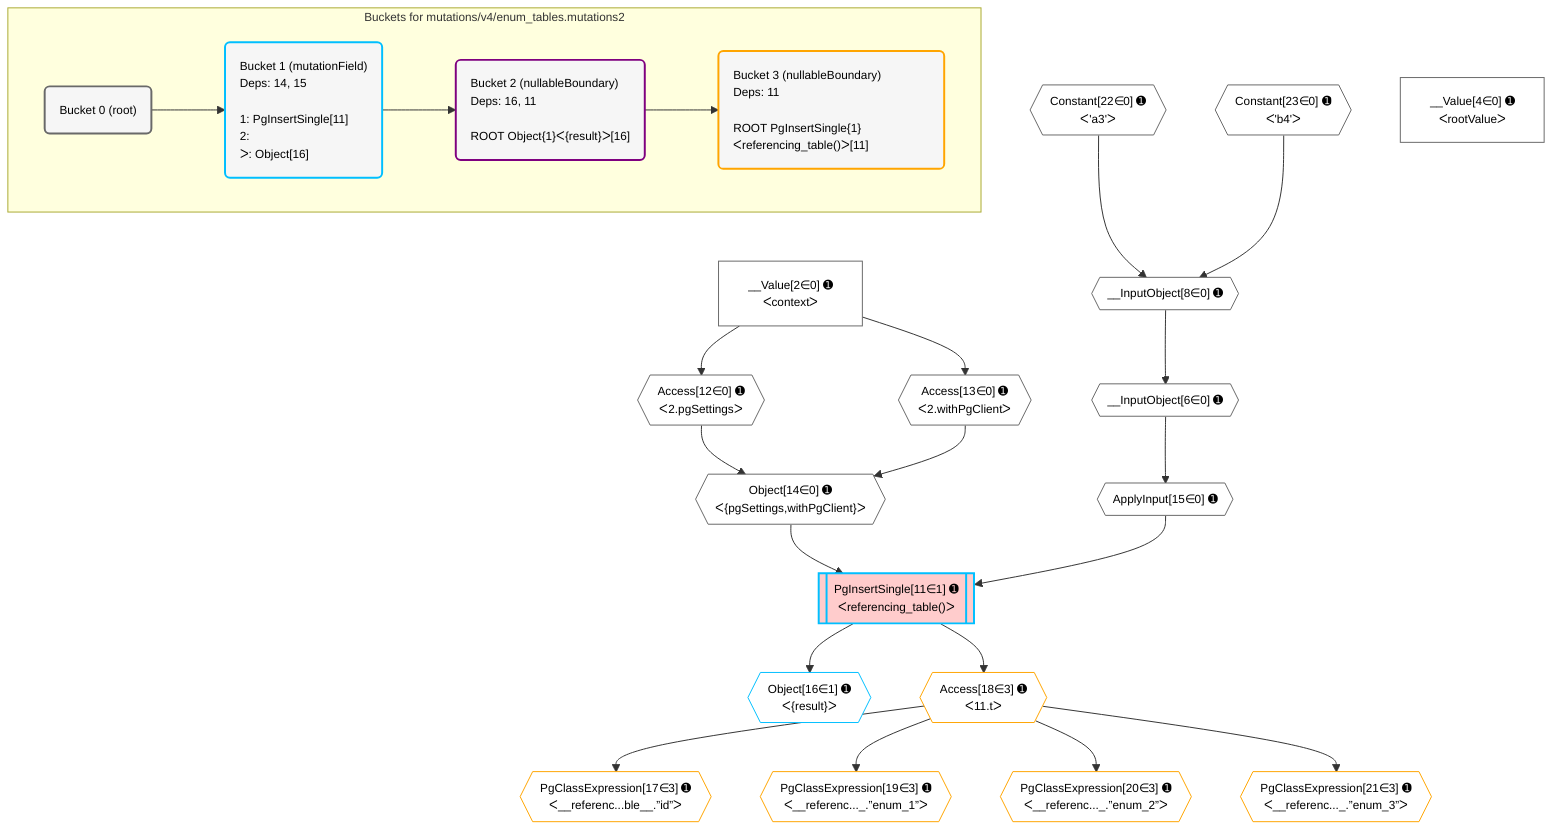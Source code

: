 %%{init: {'themeVariables': { 'fontSize': '12px'}}}%%
graph TD
    classDef path fill:#eee,stroke:#000,color:#000
    classDef plan fill:#fff,stroke-width:1px,color:#000
    classDef itemplan fill:#fff,stroke-width:2px,color:#000
    classDef unbatchedplan fill:#dff,stroke-width:1px,color:#000
    classDef sideeffectplan fill:#fcc,stroke-width:2px,color:#000
    classDef bucket fill:#f6f6f6,color:#000,stroke-width:2px,text-align:left

    subgraph "Buckets for mutations/v4/enum_tables.mutations2"
    Bucket0("Bucket 0 (root)"):::bucket
    Bucket1("Bucket 1 (mutationField)<br />Deps: 14, 15<br /><br />1: PgInsertSingle[11]<br />2: <br />ᐳ: Object[16]"):::bucket
    Bucket2("Bucket 2 (nullableBoundary)<br />Deps: 16, 11<br /><br />ROOT Object{1}ᐸ{result}ᐳ[16]"):::bucket
    Bucket3("Bucket 3 (nullableBoundary)<br />Deps: 11<br /><br />ROOT PgInsertSingle{1}ᐸreferencing_table()ᐳ[11]"):::bucket
    end
    Bucket0 --> Bucket1
    Bucket1 --> Bucket2
    Bucket2 --> Bucket3

    %% plan dependencies
    __InputObject8{{"__InputObject[8∈0] ➊"}}:::plan
    Constant22{{"Constant[22∈0] ➊<br />ᐸ'a3'ᐳ"}}:::plan
    Constant23{{"Constant[23∈0] ➊<br />ᐸ'b4'ᐳ"}}:::plan
    Constant22 & Constant23 --> __InputObject8
    __InputObject6{{"__InputObject[6∈0] ➊"}}:::plan
    __InputObject8 --> __InputObject6
    Object14{{"Object[14∈0] ➊<br />ᐸ{pgSettings,withPgClient}ᐳ"}}:::plan
    Access12{{"Access[12∈0] ➊<br />ᐸ2.pgSettingsᐳ"}}:::plan
    Access13{{"Access[13∈0] ➊<br />ᐸ2.withPgClientᐳ"}}:::plan
    Access12 & Access13 --> Object14
    __Value2["__Value[2∈0] ➊<br />ᐸcontextᐳ"]:::plan
    __Value2 --> Access12
    __Value2 --> Access13
    ApplyInput15{{"ApplyInput[15∈0] ➊"}}:::plan
    __InputObject6 --> ApplyInput15
    __Value4["__Value[4∈0] ➊<br />ᐸrootValueᐳ"]:::plan
    PgInsertSingle11[["PgInsertSingle[11∈1] ➊<br />ᐸreferencing_table()ᐳ"]]:::sideeffectplan
    Object14 & ApplyInput15 --> PgInsertSingle11
    Object16{{"Object[16∈1] ➊<br />ᐸ{result}ᐳ"}}:::plan
    PgInsertSingle11 --> Object16
    PgClassExpression17{{"PgClassExpression[17∈3] ➊<br />ᐸ__referenc...ble__.”id”ᐳ"}}:::plan
    Access18{{"Access[18∈3] ➊<br />ᐸ11.tᐳ"}}:::plan
    Access18 --> PgClassExpression17
    PgInsertSingle11 --> Access18
    PgClassExpression19{{"PgClassExpression[19∈3] ➊<br />ᐸ__referenc..._.”enum_1”ᐳ"}}:::plan
    Access18 --> PgClassExpression19
    PgClassExpression20{{"PgClassExpression[20∈3] ➊<br />ᐸ__referenc..._.”enum_2”ᐳ"}}:::plan
    Access18 --> PgClassExpression20
    PgClassExpression21{{"PgClassExpression[21∈3] ➊<br />ᐸ__referenc..._.”enum_3”ᐳ"}}:::plan
    Access18 --> PgClassExpression21

    %% define steps
    classDef bucket0 stroke:#696969
    class Bucket0,__Value2,__Value4,__InputObject6,__InputObject8,Access12,Access13,Object14,ApplyInput15,Constant22,Constant23 bucket0
    classDef bucket1 stroke:#00bfff
    class Bucket1,PgInsertSingle11,Object16 bucket1
    classDef bucket2 stroke:#7f007f
    class Bucket2 bucket2
    classDef bucket3 stroke:#ffa500
    class Bucket3,PgClassExpression17,Access18,PgClassExpression19,PgClassExpression20,PgClassExpression21 bucket3